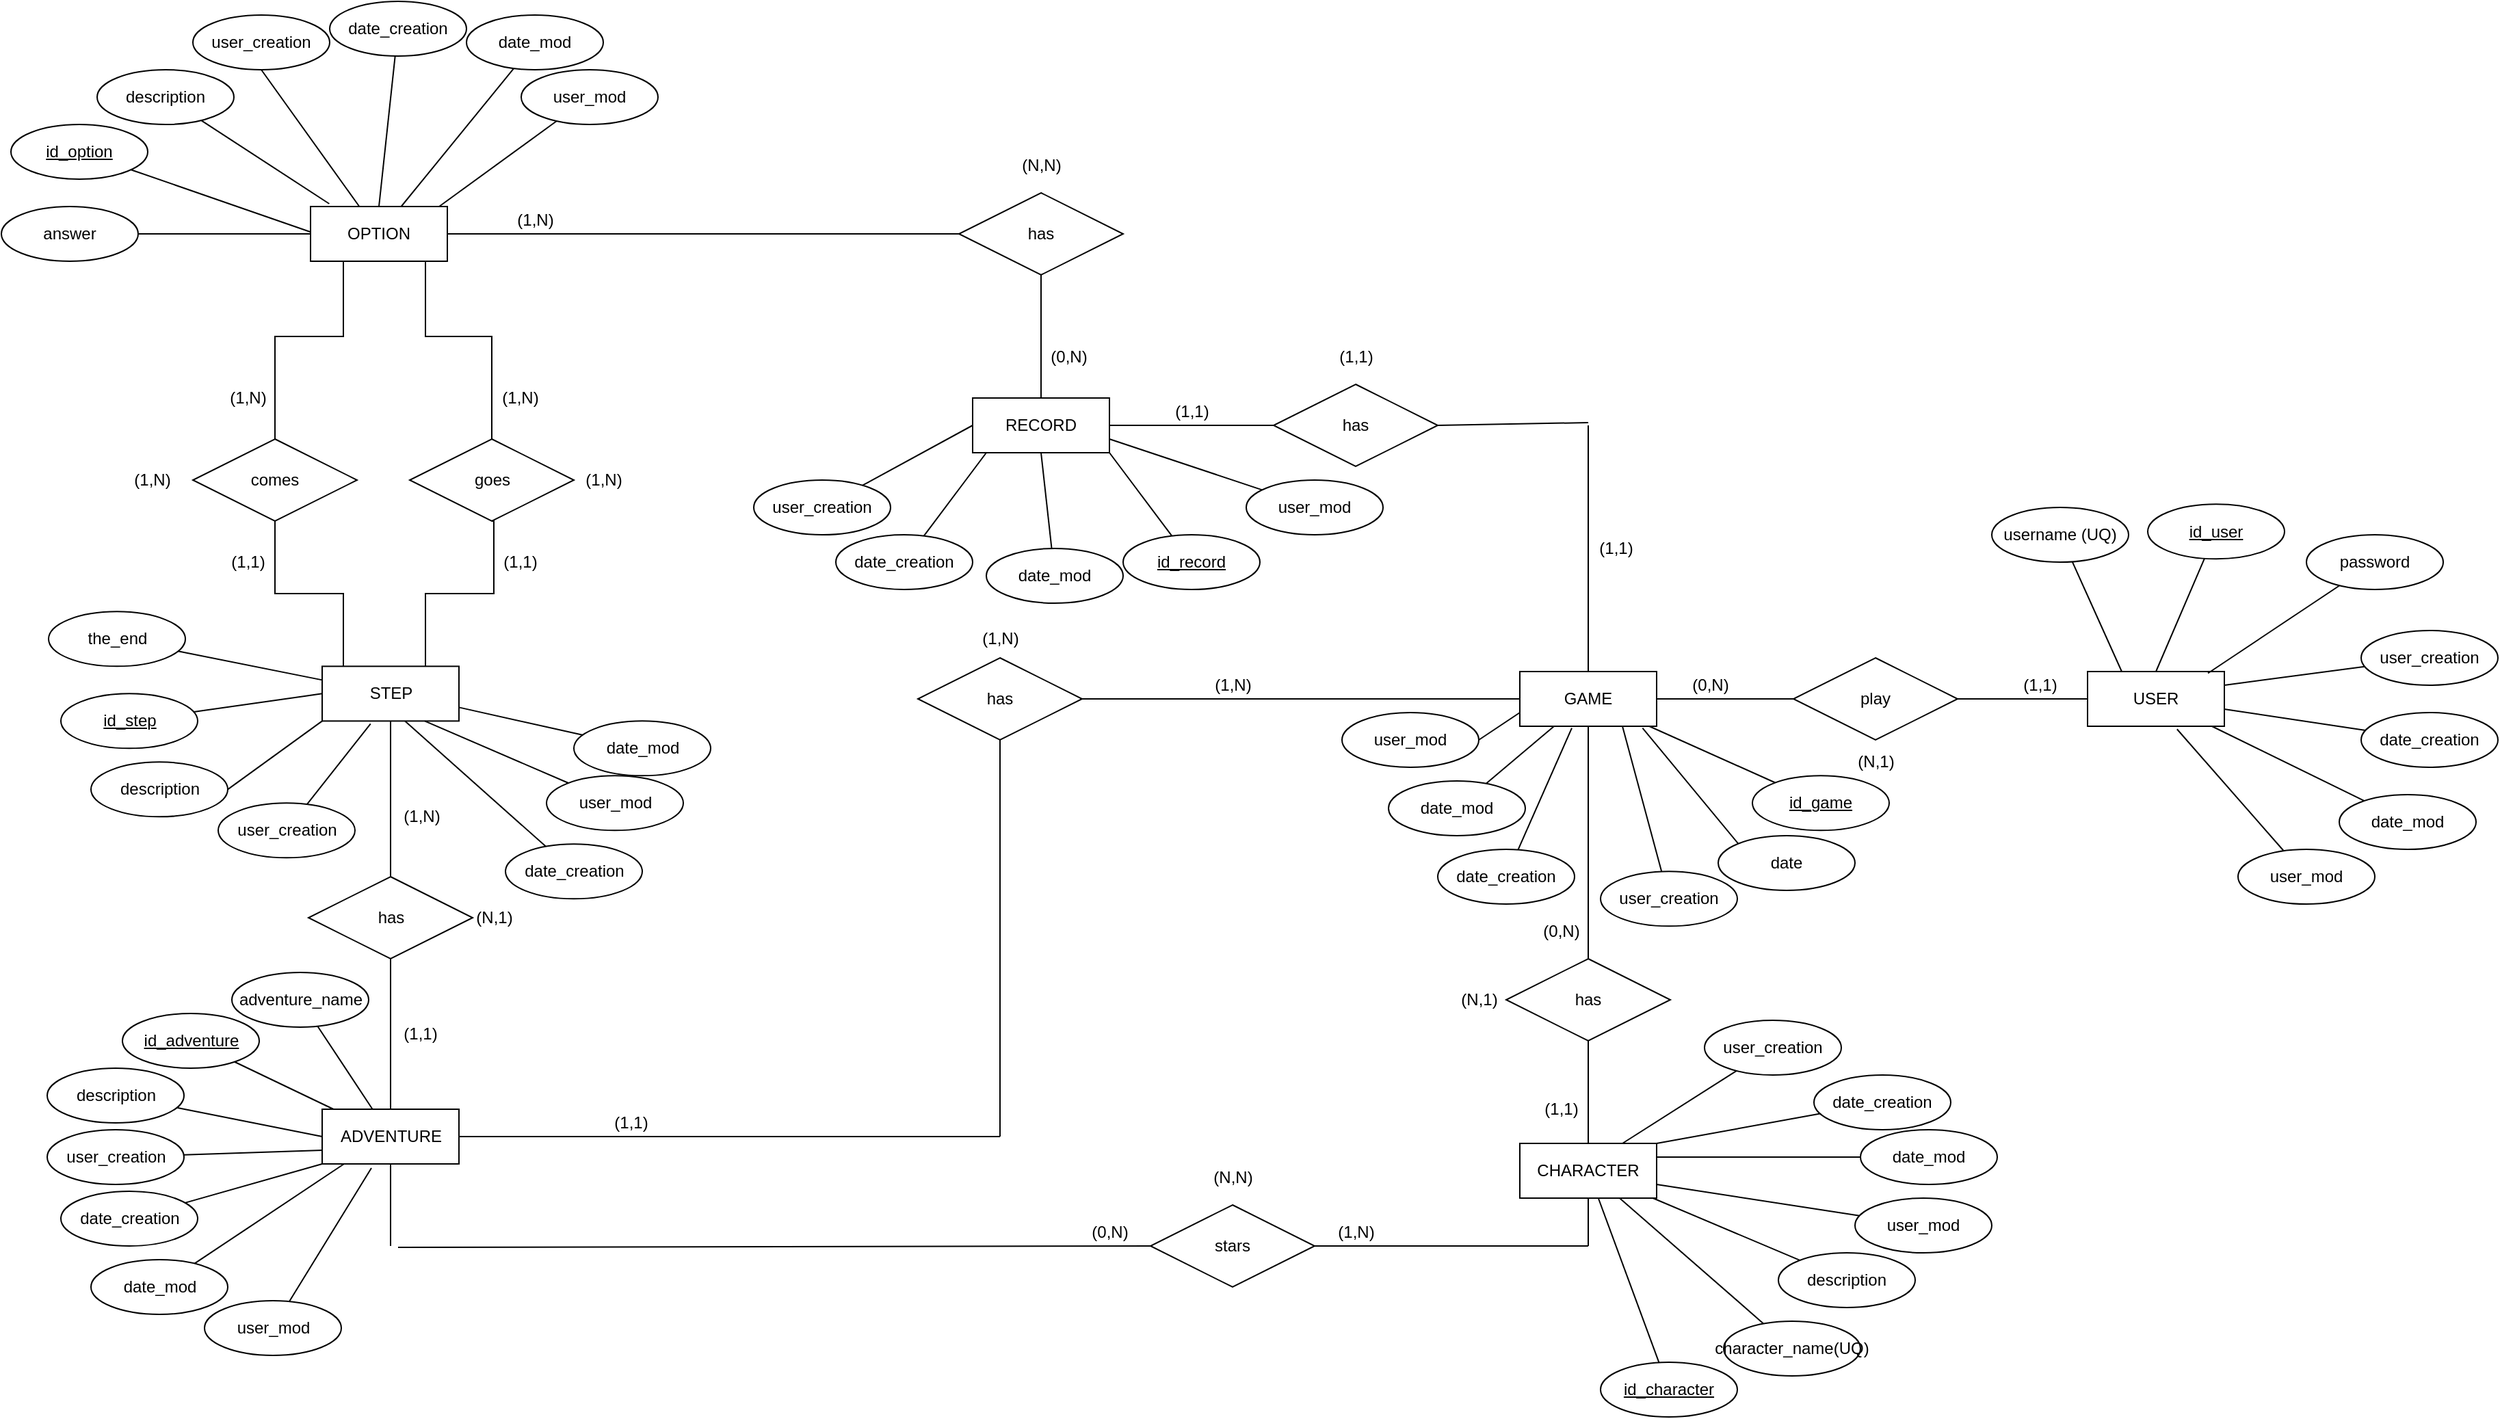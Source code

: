 <mxfile version="16.2.6" type="device"><diagram id="NVmFJBe9E4B-hhAunk_x" name="Page-1"><mxGraphModel dx="2489" dy="1931" grid="1" gridSize="10" guides="1" tooltips="1" connect="1" arrows="1" fold="1" page="1" pageScale="1" pageWidth="827" pageHeight="1169" math="0" shadow="0"><root><mxCell id="0"/><mxCell id="1" parent="0"/><mxCell id="v75pXsyWG4ilNUvPxBWB-2" value="USER" style="whiteSpace=wrap;html=1;align=center;" parent="1" vertex="1"><mxGeometry x="825" y="210" width="100" height="40" as="geometry"/></mxCell><mxCell id="v75pXsyWG4ilNUvPxBWB-8" style="edgeStyle=none;rounded=0;orthogonalLoop=1;jettySize=auto;html=1;endArrow=none;endFill=0;entryX=0.5;entryY=0;entryDx=0;entryDy=0;" parent="1" source="v75pXsyWG4ilNUvPxBWB-3" target="v75pXsyWG4ilNUvPxBWB-2" edge="1"><mxGeometry relative="1" as="geometry"/></mxCell><mxCell id="v75pXsyWG4ilNUvPxBWB-3" value="&lt;u&gt;id_user&lt;/u&gt;" style="ellipse;whiteSpace=wrap;html=1;align=center;" parent="1" vertex="1"><mxGeometry x="869" y="87.65" width="100" height="40" as="geometry"/></mxCell><mxCell id="v75pXsyWG4ilNUvPxBWB-7" style="edgeStyle=none;rounded=0;orthogonalLoop=1;jettySize=auto;html=1;endArrow=none;endFill=0;entryX=0.25;entryY=0;entryDx=0;entryDy=0;" parent="1" source="v75pXsyWG4ilNUvPxBWB-4" target="v75pXsyWG4ilNUvPxBWB-2" edge="1"><mxGeometry relative="1" as="geometry"><mxPoint x="829" y="220" as="targetPoint"/></mxGeometry></mxCell><mxCell id="v75pXsyWG4ilNUvPxBWB-4" value="username (UQ)" style="ellipse;whiteSpace=wrap;html=1;align=center;" parent="1" vertex="1"><mxGeometry x="755" y="90" width="100" height="40" as="geometry"/></mxCell><mxCell id="v75pXsyWG4ilNUvPxBWB-9" style="edgeStyle=none;rounded=0;orthogonalLoop=1;jettySize=auto;html=1;endArrow=none;endFill=0;entryX=0.88;entryY=0.031;entryDx=0;entryDy=0;entryPerimeter=0;" parent="1" source="v75pXsyWG4ilNUvPxBWB-5" target="v75pXsyWG4ilNUvPxBWB-2" edge="1"><mxGeometry relative="1" as="geometry"><mxPoint x="895" y="213.82" as="targetPoint"/></mxGeometry></mxCell><mxCell id="v75pXsyWG4ilNUvPxBWB-5" value="password" style="ellipse;whiteSpace=wrap;html=1;align=center;" parent="1" vertex="1"><mxGeometry x="985" y="110" width="100" height="40" as="geometry"/></mxCell><mxCell id="v75pXsyWG4ilNUvPxBWB-112" style="edgeStyle=none;rounded=0;orthogonalLoop=1;jettySize=auto;html=1;endArrow=none;endFill=0;" parent="1" source="v75pXsyWG4ilNUvPxBWB-10" edge="1"><mxGeometry relative="1" as="geometry"><mxPoint x="460" y="550" as="targetPoint"/></mxGeometry></mxCell><mxCell id="v75pXsyWG4ilNUvPxBWB-114" style="edgeStyle=none;rounded=0;orthogonalLoop=1;jettySize=auto;html=1;endArrow=none;endFill=0;" parent="1" source="v75pXsyWG4ilNUvPxBWB-10" edge="1"><mxGeometry relative="1" as="geometry"><mxPoint x="460" y="630" as="targetPoint"/></mxGeometry></mxCell><mxCell id="v75pXsyWG4ilNUvPxBWB-10" value="CHARACTER" style="whiteSpace=wrap;html=1;align=center;" parent="1" vertex="1"><mxGeometry x="410" y="555" width="100" height="40" as="geometry"/></mxCell><mxCell id="v75pXsyWG4ilNUvPxBWB-16" style="edgeStyle=none;rounded=0;orthogonalLoop=1;jettySize=auto;html=1;endArrow=none;endFill=0;" parent="1" source="v75pXsyWG4ilNUvPxBWB-11" target="v75pXsyWG4ilNUvPxBWB-10" edge="1"><mxGeometry relative="1" as="geometry"/></mxCell><mxCell id="v75pXsyWG4ilNUvPxBWB-11" value="description" style="ellipse;whiteSpace=wrap;html=1;align=center;" parent="1" vertex="1"><mxGeometry x="599" y="635" width="100" height="40" as="geometry"/></mxCell><mxCell id="v75pXsyWG4ilNUvPxBWB-15" style="edgeStyle=none;rounded=0;orthogonalLoop=1;jettySize=auto;html=1;endArrow=none;endFill=0;" parent="1" source="v75pXsyWG4ilNUvPxBWB-12" target="v75pXsyWG4ilNUvPxBWB-10" edge="1"><mxGeometry relative="1" as="geometry"/></mxCell><mxCell id="v75pXsyWG4ilNUvPxBWB-12" value="character_name(UQ)" style="ellipse;whiteSpace=wrap;html=1;align=center;" parent="1" vertex="1"><mxGeometry x="559" y="685" width="100" height="40" as="geometry"/></mxCell><mxCell id="v75pXsyWG4ilNUvPxBWB-14" style="edgeStyle=none;rounded=0;orthogonalLoop=1;jettySize=auto;html=1;endArrow=none;endFill=0;" parent="1" source="v75pXsyWG4ilNUvPxBWB-13" target="v75pXsyWG4ilNUvPxBWB-10" edge="1"><mxGeometry relative="1" as="geometry"/></mxCell><mxCell id="v75pXsyWG4ilNUvPxBWB-13" value="&lt;u&gt;id_character&lt;/u&gt;" style="ellipse;whiteSpace=wrap;html=1;align=center;" parent="1" vertex="1"><mxGeometry x="469" y="715" width="100" height="40" as="geometry"/></mxCell><mxCell id="v75pXsyWG4ilNUvPxBWB-116" style="edgeStyle=none;rounded=0;orthogonalLoop=1;jettySize=auto;html=1;endArrow=none;endFill=0;" parent="1" source="v75pXsyWG4ilNUvPxBWB-17" edge="1"><mxGeometry relative="1" as="geometry"><mxPoint x="-415.5" y="630" as="targetPoint"/></mxGeometry></mxCell><mxCell id="v75pXsyWG4ilNUvPxBWB-118" style="edgeStyle=none;rounded=0;orthogonalLoop=1;jettySize=auto;html=1;endArrow=none;endFill=0;" parent="1" source="v75pXsyWG4ilNUvPxBWB-17" edge="1"><mxGeometry relative="1" as="geometry"><mxPoint x="30" y="550" as="targetPoint"/></mxGeometry></mxCell><mxCell id="v75pXsyWG4ilNUvPxBWB-17" value="ADVENTURE" style="whiteSpace=wrap;html=1;align=center;" parent="1" vertex="1"><mxGeometry x="-465.5" y="530" width="100" height="40" as="geometry"/></mxCell><mxCell id="v75pXsyWG4ilNUvPxBWB-20" style="edgeStyle=none;rounded=0;orthogonalLoop=1;jettySize=auto;html=1;endArrow=none;endFill=0;" parent="1" source="v75pXsyWG4ilNUvPxBWB-18" target="v75pXsyWG4ilNUvPxBWB-17" edge="1"><mxGeometry relative="1" as="geometry"/></mxCell><mxCell id="v75pXsyWG4ilNUvPxBWB-18" value="adventure_name" style="ellipse;whiteSpace=wrap;html=1;align=center;" parent="1" vertex="1"><mxGeometry x="-531.5" y="430" width="100" height="40" as="geometry"/></mxCell><mxCell id="v75pXsyWG4ilNUvPxBWB-21" style="edgeStyle=none;rounded=0;orthogonalLoop=1;jettySize=auto;html=1;entryX=0;entryY=0.5;entryDx=0;entryDy=0;endArrow=none;endFill=0;" parent="1" source="v75pXsyWG4ilNUvPxBWB-19" target="v75pXsyWG4ilNUvPxBWB-17" edge="1"><mxGeometry relative="1" as="geometry"/></mxCell><mxCell id="v75pXsyWG4ilNUvPxBWB-19" value="description" style="ellipse;whiteSpace=wrap;html=1;align=center;" parent="1" vertex="1"><mxGeometry x="-666.5" y="500" width="100" height="40" as="geometry"/></mxCell><mxCell id="v75pXsyWG4ilNUvPxBWB-99" style="edgeStyle=none;rounded=0;orthogonalLoop=1;jettySize=auto;html=1;endArrow=none;endFill=0;" parent="1" source="v75pXsyWG4ilNUvPxBWB-22" edge="1"><mxGeometry relative="1" as="geometry"><mxPoint x="-415.5" y="366.18" as="targetPoint"/></mxGeometry></mxCell><mxCell id="v75pXsyWG4ilNUvPxBWB-183" style="edgeStyle=orthogonalEdgeStyle;rounded=0;orthogonalLoop=1;jettySize=auto;html=1;entryX=0.5;entryY=1;entryDx=0;entryDy=0;endArrow=none;endFill=0;" parent="1" source="v75pXsyWG4ilNUvPxBWB-22" target="v75pXsyWG4ilNUvPxBWB-180" edge="1"><mxGeometry relative="1" as="geometry"><Array as="points"><mxPoint x="-450" y="153"/><mxPoint x="-500" y="153"/></Array></mxGeometry></mxCell><mxCell id="v75pXsyWG4ilNUvPxBWB-184" style="edgeStyle=orthogonalEdgeStyle;rounded=0;orthogonalLoop=1;jettySize=auto;html=1;entryX=0.5;entryY=1;entryDx=0;entryDy=0;endArrow=none;endFill=0;" parent="1" source="v75pXsyWG4ilNUvPxBWB-22" target="v75pXsyWG4ilNUvPxBWB-87" edge="1"><mxGeometry relative="1" as="geometry"><Array as="points"><mxPoint x="-390" y="153"/><mxPoint x="-340" y="153"/><mxPoint x="-340" y="100"/></Array></mxGeometry></mxCell><mxCell id="v75pXsyWG4ilNUvPxBWB-22" value="STEP" style="whiteSpace=wrap;html=1;align=center;" parent="1" vertex="1"><mxGeometry x="-465.5" y="206.18" width="100" height="40" as="geometry"/></mxCell><mxCell id="v75pXsyWG4ilNUvPxBWB-26" style="edgeStyle=none;rounded=0;orthogonalLoop=1;jettySize=auto;html=1;endArrow=none;endFill=0;entryX=0;entryY=1;entryDx=0;entryDy=0;exitX=1;exitY=0.5;exitDx=0;exitDy=0;" parent="1" source="v75pXsyWG4ilNUvPxBWB-23" target="v75pXsyWG4ilNUvPxBWB-22" edge="1"><mxGeometry relative="1" as="geometry"><mxPoint x="-497.971" y="288.533" as="sourcePoint"/></mxGeometry></mxCell><mxCell id="v75pXsyWG4ilNUvPxBWB-23" value="description" style="ellipse;whiteSpace=wrap;html=1;align=center;" parent="1" vertex="1"><mxGeometry x="-634.5" y="276.18" width="100" height="40" as="geometry"/></mxCell><mxCell id="v75pXsyWG4ilNUvPxBWB-25" style="edgeStyle=none;rounded=0;orthogonalLoop=1;jettySize=auto;html=1;entryX=0;entryY=0.25;entryDx=0;entryDy=0;endArrow=none;endFill=0;" parent="1" source="v75pXsyWG4ilNUvPxBWB-24" target="v75pXsyWG4ilNUvPxBWB-22" edge="1"><mxGeometry relative="1" as="geometry"/></mxCell><mxCell id="v75pXsyWG4ilNUvPxBWB-24" value="the_end" style="ellipse;whiteSpace=wrap;html=1;align=center;" parent="1" vertex="1"><mxGeometry x="-665.5" y="166.18" width="100" height="40" as="geometry"/></mxCell><mxCell id="v75pXsyWG4ilNUvPxBWB-29" style="edgeStyle=none;rounded=0;orthogonalLoop=1;jettySize=auto;html=1;endArrow=none;endFill=0;" parent="1" source="v75pXsyWG4ilNUvPxBWB-28" target="v75pXsyWG4ilNUvPxBWB-17" edge="1"><mxGeometry relative="1" as="geometry"/></mxCell><mxCell id="v75pXsyWG4ilNUvPxBWB-28" value="&lt;u&gt;id_adventure&lt;/u&gt;" style="ellipse;whiteSpace=wrap;html=1;align=center;" parent="1" vertex="1"><mxGeometry x="-611.5" y="460" width="100" height="40" as="geometry"/></mxCell><mxCell id="v75pXsyWG4ilNUvPxBWB-31" style="edgeStyle=none;rounded=0;orthogonalLoop=1;jettySize=auto;html=1;endArrow=none;endFill=0;entryX=0;entryY=0.5;entryDx=0;entryDy=0;" parent="1" source="v75pXsyWG4ilNUvPxBWB-30" target="v75pXsyWG4ilNUvPxBWB-22" edge="1"><mxGeometry relative="1" as="geometry"/></mxCell><mxCell id="v75pXsyWG4ilNUvPxBWB-30" value="&lt;u&gt;id_step&lt;/u&gt;" style="ellipse;whiteSpace=wrap;html=1;align=center;" parent="1" vertex="1"><mxGeometry x="-656.5" y="226.18" width="100" height="40" as="geometry"/></mxCell><mxCell id="v75pXsyWG4ilNUvPxBWB-34" style="edgeStyle=none;rounded=0;orthogonalLoop=1;jettySize=auto;html=1;endArrow=none;endFill=0;entryX=0.137;entryY=-0.05;entryDx=0;entryDy=0;entryPerimeter=0;" parent="1" source="v75pXsyWG4ilNUvPxBWB-33" target="v75pXsyWG4ilNUvPxBWB-40" edge="1"><mxGeometry relative="1" as="geometry"><mxPoint x="-374" y="-110" as="targetPoint"/></mxGeometry></mxCell><mxCell id="v75pXsyWG4ilNUvPxBWB-33" value="description" style="ellipse;whiteSpace=wrap;html=1;align=center;" parent="1" vertex="1"><mxGeometry x="-630" y="-230" width="100" height="40" as="geometry"/></mxCell><mxCell id="v75pXsyWG4ilNUvPxBWB-36" style="edgeStyle=none;rounded=0;orthogonalLoop=1;jettySize=auto;html=1;entryX=0;entryY=0.5;entryDx=0;entryDy=0;endArrow=none;endFill=0;" parent="1" source="v75pXsyWG4ilNUvPxBWB-35" edge="1"><mxGeometry relative="1" as="geometry"><mxPoint x="-470" y="-110" as="targetPoint"/></mxGeometry></mxCell><mxCell id="v75pXsyWG4ilNUvPxBWB-35" value="&lt;u&gt;id_option&lt;/u&gt;" style="ellipse;whiteSpace=wrap;html=1;align=center;" parent="1" vertex="1"><mxGeometry x="-693" y="-190" width="100" height="40" as="geometry"/></mxCell><mxCell id="v75pXsyWG4ilNUvPxBWB-181" style="edgeStyle=orthogonalEdgeStyle;rounded=0;orthogonalLoop=1;jettySize=auto;html=1;entryX=0.5;entryY=0;entryDx=0;entryDy=0;endArrow=none;endFill=0;" parent="1" source="v75pXsyWG4ilNUvPxBWB-40" target="v75pXsyWG4ilNUvPxBWB-87" edge="1"><mxGeometry relative="1" as="geometry"><Array as="points"><mxPoint x="-390" y="-35"/><mxPoint x="-341" y="-35"/></Array></mxGeometry></mxCell><mxCell id="v75pXsyWG4ilNUvPxBWB-182" style="edgeStyle=orthogonalEdgeStyle;rounded=0;orthogonalLoop=1;jettySize=auto;html=1;entryX=0.5;entryY=0;entryDx=0;entryDy=0;endArrow=none;endFill=0;" parent="1" source="v75pXsyWG4ilNUvPxBWB-40" target="v75pXsyWG4ilNUvPxBWB-180" edge="1"><mxGeometry relative="1" as="geometry"><Array as="points"><mxPoint x="-450" y="-35"/><mxPoint x="-500" y="-35"/></Array></mxGeometry></mxCell><mxCell id="v75pXsyWG4ilNUvPxBWB-40" value="OPTION" style="whiteSpace=wrap;html=1;align=center;" parent="1" vertex="1"><mxGeometry x="-474" y="-130" width="100" height="40" as="geometry"/></mxCell><mxCell id="v75pXsyWG4ilNUvPxBWB-115" style="edgeStyle=none;rounded=0;orthogonalLoop=1;jettySize=auto;html=1;endArrow=none;endFill=0;" parent="1" source="v75pXsyWG4ilNUvPxBWB-43" edge="1"><mxGeometry relative="1" as="geometry"><mxPoint x="460" y="630" as="targetPoint"/></mxGeometry></mxCell><mxCell id="v75pXsyWG4ilNUvPxBWB-117" style="edgeStyle=none;rounded=0;orthogonalLoop=1;jettySize=auto;html=1;exitX=0;exitY=0.5;exitDx=0;exitDy=0;endArrow=none;endFill=0;" parent="1" source="v75pXsyWG4ilNUvPxBWB-43" edge="1"><mxGeometry relative="1" as="geometry"><mxPoint x="-410" y="631" as="targetPoint"/></mxGeometry></mxCell><mxCell id="v75pXsyWG4ilNUvPxBWB-43" value="&lt;span class=&quot;VIiyi&quot; lang=&quot;en&quot;&gt;&lt;span class=&quot;JLqJ4b ChMk0b&quot;&gt;&lt;span&gt;star&lt;/span&gt;&lt;/span&gt;&lt;/span&gt;s" style="shape=rhombus;perimeter=rhombusPerimeter;whiteSpace=wrap;html=1;align=center;" parent="1" vertex="1"><mxGeometry x="140" y="600" width="120" height="60" as="geometry"/></mxCell><mxCell id="v75pXsyWG4ilNUvPxBWB-46" value="(0,N)" style="text;html=1;align=center;verticalAlign=middle;resizable=0;points=[];autosize=1;strokeColor=none;fillColor=none;" parent="1" vertex="1"><mxGeometry x="90" y="610" width="40" height="20" as="geometry"/></mxCell><mxCell id="v75pXsyWG4ilNUvPxBWB-48" value="(1,N)" style="text;html=1;align=center;verticalAlign=middle;resizable=0;points=[];autosize=1;strokeColor=none;fillColor=none;" parent="1" vertex="1"><mxGeometry x="270" y="610" width="40" height="20" as="geometry"/></mxCell><mxCell id="v75pXsyWG4ilNUvPxBWB-83" style="edgeStyle=none;rounded=0;orthogonalLoop=1;jettySize=auto;html=1;entryX=0;entryY=0.5;entryDx=0;entryDy=0;endArrow=none;endFill=0;" parent="1" target="v75pXsyWG4ilNUvPxBWB-40" edge="1"><mxGeometry relative="1" as="geometry"><mxPoint x="-610" y="-110" as="sourcePoint"/></mxGeometry></mxCell><mxCell id="v75pXsyWG4ilNUvPxBWB-56" value="answer" style="ellipse;whiteSpace=wrap;html=1;align=center;" parent="1" vertex="1"><mxGeometry x="-700" y="-130" width="100" height="40" as="geometry"/></mxCell><mxCell id="v75pXsyWG4ilNUvPxBWB-119" style="edgeStyle=none;rounded=0;orthogonalLoop=1;jettySize=auto;html=1;entryX=0;entryY=0;entryDx=0;entryDy=0;endArrow=none;endFill=0;exitX=0.897;exitY=1.033;exitDx=0;exitDy=0;exitPerimeter=0;" parent="1" source="v75pXsyWG4ilNUvPxBWB-60" target="v75pXsyWG4ilNUvPxBWB-62" edge="1"><mxGeometry relative="1" as="geometry"/></mxCell><mxCell id="v75pXsyWG4ilNUvPxBWB-123" style="edgeStyle=none;rounded=0;orthogonalLoop=1;jettySize=auto;html=1;endArrow=none;endFill=0;" parent="1" source="v75pXsyWG4ilNUvPxBWB-60" edge="1"><mxGeometry relative="1" as="geometry"><mxPoint x="460" y="30" as="targetPoint"/></mxGeometry></mxCell><mxCell id="v75pXsyWG4ilNUvPxBWB-175" style="edgeStyle=none;rounded=0;orthogonalLoop=1;jettySize=auto;html=1;entryX=0;entryY=0.5;entryDx=0;entryDy=0;endArrow=none;endFill=0;" parent="1" source="v75pXsyWG4ilNUvPxBWB-60" target="v75pXsyWG4ilNUvPxBWB-65" edge="1"><mxGeometry relative="1" as="geometry"/></mxCell><mxCell id="v75pXsyWG4ilNUvPxBWB-60" value="GAME" style="whiteSpace=wrap;html=1;align=center;" parent="1" vertex="1"><mxGeometry x="410" y="210" width="100" height="40" as="geometry"/></mxCell><mxCell id="v75pXsyWG4ilNUvPxBWB-62" value="date" style="ellipse;whiteSpace=wrap;html=1;align=center;" parent="1" vertex="1"><mxGeometry x="555" y="330" width="100" height="40" as="geometry"/></mxCell><mxCell id="v75pXsyWG4ilNUvPxBWB-66" style="edgeStyle=none;rounded=0;orthogonalLoop=1;jettySize=auto;html=1;entryX=0;entryY=0.5;entryDx=0;entryDy=0;endArrow=none;endFill=0;" parent="1" source="v75pXsyWG4ilNUvPxBWB-65" target="v75pXsyWG4ilNUvPxBWB-2" edge="1"><mxGeometry relative="1" as="geometry"/></mxCell><mxCell id="v75pXsyWG4ilNUvPxBWB-65" value="play" style="shape=rhombus;perimeter=rhombusPerimeter;whiteSpace=wrap;html=1;align=center;" parent="1" vertex="1"><mxGeometry x="610" y="200" width="120" height="60" as="geometry"/></mxCell><mxCell id="v75pXsyWG4ilNUvPxBWB-71" style="edgeStyle=none;rounded=0;orthogonalLoop=1;jettySize=auto;html=1;endArrow=none;endFill=0;" parent="1" source="v75pXsyWG4ilNUvPxBWB-70" target="v75pXsyWG4ilNUvPxBWB-60" edge="1"><mxGeometry relative="1" as="geometry"/></mxCell><mxCell id="v75pXsyWG4ilNUvPxBWB-70" value="&lt;u&gt;id_game&lt;/u&gt;" style="ellipse;whiteSpace=wrap;html=1;align=center;" parent="1" vertex="1"><mxGeometry x="580" y="286.18" width="100" height="40" as="geometry"/></mxCell><mxCell id="v75pXsyWG4ilNUvPxBWB-85" style="edgeStyle=none;rounded=0;orthogonalLoop=1;jettySize=auto;html=1;endArrow=none;endFill=0;" parent="1" source="v75pXsyWG4ilNUvPxBWB-84" edge="1"><mxGeometry relative="1" as="geometry"><mxPoint x="-411.5" y="366.18" as="targetPoint"/></mxGeometry></mxCell><mxCell id="v75pXsyWG4ilNUvPxBWB-86" style="edgeStyle=none;rounded=0;orthogonalLoop=1;jettySize=auto;html=1;entryX=0.5;entryY=0;entryDx=0;entryDy=0;endArrow=none;endFill=0;" parent="1" source="v75pXsyWG4ilNUvPxBWB-84" target="v75pXsyWG4ilNUvPxBWB-17" edge="1"><mxGeometry relative="1" as="geometry"/></mxCell><mxCell id="v75pXsyWG4ilNUvPxBWB-84" value="has" style="shape=rhombus;perimeter=rhombusPerimeter;whiteSpace=wrap;html=1;align=center;" parent="1" vertex="1"><mxGeometry x="-475.5" y="360" width="120" height="60" as="geometry"/></mxCell><mxCell id="v75pXsyWG4ilNUvPxBWB-87" value="goes" style="shape=rhombus;perimeter=rhombusPerimeter;whiteSpace=wrap;html=1;align=center;" parent="1" vertex="1"><mxGeometry x="-401.5" y="40" width="120" height="60" as="geometry"/></mxCell><mxCell id="v75pXsyWG4ilNUvPxBWB-95" style="edgeStyle=none;rounded=0;orthogonalLoop=1;jettySize=auto;html=1;endArrow=none;endFill=0;entryX=1;entryY=0.25;entryDx=0;entryDy=0;" parent="1" source="v75pXsyWG4ilNUvPxBWB-90" target="v75pXsyWG4ilNUvPxBWB-2" edge="1"><mxGeometry relative="1" as="geometry"><mxPoint x="929" y="240" as="targetPoint"/></mxGeometry></mxCell><mxCell id="v75pXsyWG4ilNUvPxBWB-90" value="user_creation" style="ellipse;whiteSpace=wrap;html=1;align=center;" parent="1" vertex="1"><mxGeometry x="1025" y="180" width="100" height="40" as="geometry"/></mxCell><mxCell id="v75pXsyWG4ilNUvPxBWB-94" style="edgeStyle=none;rounded=0;orthogonalLoop=1;jettySize=auto;html=1;endArrow=none;endFill=0;" parent="1" source="v75pXsyWG4ilNUvPxBWB-91" target="v75pXsyWG4ilNUvPxBWB-2" edge="1"><mxGeometry relative="1" as="geometry"/></mxCell><mxCell id="v75pXsyWG4ilNUvPxBWB-91" value="date_creation" style="ellipse;whiteSpace=wrap;html=1;align=center;" parent="1" vertex="1"><mxGeometry x="1025" y="240" width="100" height="40" as="geometry"/></mxCell><mxCell id="v75pXsyWG4ilNUvPxBWB-93" style="edgeStyle=none;rounded=0;orthogonalLoop=1;jettySize=auto;html=1;endArrow=none;endFill=0;" parent="1" source="v75pXsyWG4ilNUvPxBWB-92" target="v75pXsyWG4ilNUvPxBWB-2" edge="1"><mxGeometry relative="1" as="geometry"/></mxCell><mxCell id="v75pXsyWG4ilNUvPxBWB-92" value="date_mod" style="ellipse;whiteSpace=wrap;html=1;align=center;" parent="1" vertex="1"><mxGeometry x="1009" y="300" width="100" height="40" as="geometry"/></mxCell><mxCell id="v75pXsyWG4ilNUvPxBWB-97" style="edgeStyle=none;rounded=0;orthogonalLoop=1;jettySize=auto;html=1;entryX=0.654;entryY=1.053;entryDx=0;entryDy=0;endArrow=none;endFill=0;entryPerimeter=0;" parent="1" source="v75pXsyWG4ilNUvPxBWB-96" target="v75pXsyWG4ilNUvPxBWB-2" edge="1"><mxGeometry relative="1" as="geometry"/></mxCell><mxCell id="v75pXsyWG4ilNUvPxBWB-96" value="user_mod" style="ellipse;whiteSpace=wrap;html=1;align=center;" parent="1" vertex="1"><mxGeometry x="935" y="340" width="100" height="40" as="geometry"/></mxCell><mxCell id="v75pXsyWG4ilNUvPxBWB-178" style="edgeStyle=none;rounded=0;orthogonalLoop=1;jettySize=auto;html=1;entryX=0.5;entryY=1;entryDx=0;entryDy=0;endArrow=none;endFill=0;" parent="1" source="v75pXsyWG4ilNUvPxBWB-98" target="v75pXsyWG4ilNUvPxBWB-177" edge="1"><mxGeometry relative="1" as="geometry"/></mxCell><mxCell id="v75pXsyWG4ilNUvPxBWB-98" value="RECORD" style="whiteSpace=wrap;html=1;align=center;" parent="1" vertex="1"><mxGeometry x="10" y="10" width="100" height="40" as="geometry"/></mxCell><mxCell id="v75pXsyWG4ilNUvPxBWB-104" style="edgeStyle=none;rounded=0;orthogonalLoop=1;jettySize=auto;html=1;entryX=0.5;entryY=1;entryDx=0;entryDy=0;endArrow=none;endFill=0;" parent="1" source="v75pXsyWG4ilNUvPxBWB-103" target="v75pXsyWG4ilNUvPxBWB-60" edge="1"><mxGeometry relative="1" as="geometry"/></mxCell><mxCell id="v75pXsyWG4ilNUvPxBWB-105" style="edgeStyle=none;rounded=0;orthogonalLoop=1;jettySize=auto;html=1;endArrow=none;endFill=0;exitX=0.5;exitY=1;exitDx=0;exitDy=0;" parent="1" source="v75pXsyWG4ilNUvPxBWB-103" edge="1"><mxGeometry relative="1" as="geometry"><mxPoint x="460" y="550" as="targetPoint"/></mxGeometry></mxCell><mxCell id="v75pXsyWG4ilNUvPxBWB-103" value="has" style="shape=rhombus;perimeter=rhombusPerimeter;whiteSpace=wrap;html=1;align=center;" parent="1" vertex="1"><mxGeometry x="400" y="420" width="120" height="60" as="geometry"/></mxCell><mxCell id="v75pXsyWG4ilNUvPxBWB-109" style="edgeStyle=none;rounded=0;orthogonalLoop=1;jettySize=auto;html=1;endArrow=none;endFill=0;" parent="1" source="v75pXsyWG4ilNUvPxBWB-108" edge="1"><mxGeometry relative="1" as="geometry"><mxPoint x="30" y="550" as="targetPoint"/></mxGeometry></mxCell><mxCell id="v75pXsyWG4ilNUvPxBWB-110" style="edgeStyle=none;rounded=0;orthogonalLoop=1;jettySize=auto;html=1;entryX=0;entryY=0.5;entryDx=0;entryDy=0;endArrow=none;endFill=0;" parent="1" source="v75pXsyWG4ilNUvPxBWB-108" target="v75pXsyWG4ilNUvPxBWB-60" edge="1"><mxGeometry relative="1" as="geometry"/></mxCell><mxCell id="v75pXsyWG4ilNUvPxBWB-108" value="has" style="shape=rhombus;perimeter=rhombusPerimeter;whiteSpace=wrap;html=1;align=center;" parent="1" vertex="1"><mxGeometry x="-30" y="200" width="120" height="60" as="geometry"/></mxCell><mxCell id="v75pXsyWG4ilNUvPxBWB-121" style="edgeStyle=none;rounded=0;orthogonalLoop=1;jettySize=auto;html=1;endArrow=none;endFill=0;" parent="1" source="v75pXsyWG4ilNUvPxBWB-120" target="v75pXsyWG4ilNUvPxBWB-98" edge="1"><mxGeometry relative="1" as="geometry"/></mxCell><mxCell id="v75pXsyWG4ilNUvPxBWB-122" style="edgeStyle=none;rounded=0;orthogonalLoop=1;jettySize=auto;html=1;exitX=1;exitY=0.5;exitDx=0;exitDy=0;endArrow=none;endFill=0;" parent="1" source="v75pXsyWG4ilNUvPxBWB-120" edge="1"><mxGeometry relative="1" as="geometry"><mxPoint x="460" y="28" as="targetPoint"/></mxGeometry></mxCell><mxCell id="v75pXsyWG4ilNUvPxBWB-120" value="has" style="shape=rhombus;perimeter=rhombusPerimeter;whiteSpace=wrap;html=1;align=center;" parent="1" vertex="1"><mxGeometry x="230" y="5.773e-15" width="120" height="60" as="geometry"/></mxCell><mxCell id="v75pXsyWG4ilNUvPxBWB-128" style="edgeStyle=none;rounded=0;orthogonalLoop=1;jettySize=auto;html=1;entryX=0.75;entryY=0;entryDx=0;entryDy=0;endArrow=none;endFill=0;" parent="1" source="v75pXsyWG4ilNUvPxBWB-124" target="v75pXsyWG4ilNUvPxBWB-10" edge="1"><mxGeometry relative="1" as="geometry"/></mxCell><mxCell id="v75pXsyWG4ilNUvPxBWB-124" value="user_creation" style="ellipse;whiteSpace=wrap;html=1;align=center;" parent="1" vertex="1"><mxGeometry x="545" y="465" width="100" height="40" as="geometry"/></mxCell><mxCell id="v75pXsyWG4ilNUvPxBWB-129" style="edgeStyle=none;rounded=0;orthogonalLoop=1;jettySize=auto;html=1;entryX=1;entryY=0;entryDx=0;entryDy=0;endArrow=none;endFill=0;" parent="1" source="v75pXsyWG4ilNUvPxBWB-125" target="v75pXsyWG4ilNUvPxBWB-10" edge="1"><mxGeometry relative="1" as="geometry"/></mxCell><mxCell id="v75pXsyWG4ilNUvPxBWB-125" value="date_creation" style="ellipse;whiteSpace=wrap;html=1;align=center;" parent="1" vertex="1"><mxGeometry x="625" y="505" width="100" height="40" as="geometry"/></mxCell><mxCell id="v75pXsyWG4ilNUvPxBWB-130" style="edgeStyle=none;rounded=0;orthogonalLoop=1;jettySize=auto;html=1;entryX=1;entryY=0.25;entryDx=0;entryDy=0;endArrow=none;endFill=0;" parent="1" source="v75pXsyWG4ilNUvPxBWB-126" target="v75pXsyWG4ilNUvPxBWB-10" edge="1"><mxGeometry relative="1" as="geometry"/></mxCell><mxCell id="v75pXsyWG4ilNUvPxBWB-126" value="date_mod" style="ellipse;whiteSpace=wrap;html=1;align=center;" parent="1" vertex="1"><mxGeometry x="659" y="545" width="100" height="40" as="geometry"/></mxCell><mxCell id="v75pXsyWG4ilNUvPxBWB-131" style="edgeStyle=none;rounded=0;orthogonalLoop=1;jettySize=auto;html=1;entryX=1;entryY=0.75;entryDx=0;entryDy=0;endArrow=none;endFill=0;" parent="1" source="v75pXsyWG4ilNUvPxBWB-127" target="v75pXsyWG4ilNUvPxBWB-10" edge="1"><mxGeometry relative="1" as="geometry"/></mxCell><mxCell id="v75pXsyWG4ilNUvPxBWB-127" value="user_mod" style="ellipse;whiteSpace=wrap;html=1;align=center;" parent="1" vertex="1"><mxGeometry x="655" y="595" width="100" height="40" as="geometry"/></mxCell><mxCell id="v75pXsyWG4ilNUvPxBWB-136" style="edgeStyle=none;rounded=0;orthogonalLoop=1;jettySize=auto;html=1;entryX=0;entryY=0.75;entryDx=0;entryDy=0;endArrow=none;endFill=0;" parent="1" source="v75pXsyWG4ilNUvPxBWB-132" target="v75pXsyWG4ilNUvPxBWB-17" edge="1"><mxGeometry relative="1" as="geometry"/></mxCell><mxCell id="v75pXsyWG4ilNUvPxBWB-132" value="user_creation" style="ellipse;whiteSpace=wrap;html=1;align=center;" parent="1" vertex="1"><mxGeometry x="-666.5" y="545" width="100" height="40" as="geometry"/></mxCell><mxCell id="v75pXsyWG4ilNUvPxBWB-137" style="edgeStyle=none;rounded=0;orthogonalLoop=1;jettySize=auto;html=1;entryX=0;entryY=1;entryDx=0;entryDy=0;endArrow=none;endFill=0;" parent="1" source="v75pXsyWG4ilNUvPxBWB-133" target="v75pXsyWG4ilNUvPxBWB-17" edge="1"><mxGeometry relative="1" as="geometry"/></mxCell><mxCell id="v75pXsyWG4ilNUvPxBWB-133" value="date_creation" style="ellipse;whiteSpace=wrap;html=1;align=center;" parent="1" vertex="1"><mxGeometry x="-656.5" y="590" width="100" height="40" as="geometry"/></mxCell><mxCell id="v75pXsyWG4ilNUvPxBWB-138" style="edgeStyle=none;rounded=0;orthogonalLoop=1;jettySize=auto;html=1;entryX=0.16;entryY=1;entryDx=0;entryDy=0;entryPerimeter=0;endArrow=none;endFill=0;" parent="1" source="v75pXsyWG4ilNUvPxBWB-134" target="v75pXsyWG4ilNUvPxBWB-17" edge="1"><mxGeometry relative="1" as="geometry"/></mxCell><mxCell id="v75pXsyWG4ilNUvPxBWB-134" value="date_mod" style="ellipse;whiteSpace=wrap;html=1;align=center;" parent="1" vertex="1"><mxGeometry x="-634.5" y="640" width="100" height="40" as="geometry"/></mxCell><mxCell id="v75pXsyWG4ilNUvPxBWB-139" style="edgeStyle=none;rounded=0;orthogonalLoop=1;jettySize=auto;html=1;entryX=0.36;entryY=1.075;entryDx=0;entryDy=0;entryPerimeter=0;endArrow=none;endFill=0;" parent="1" source="v75pXsyWG4ilNUvPxBWB-135" target="v75pXsyWG4ilNUvPxBWB-17" edge="1"><mxGeometry relative="1" as="geometry"/></mxCell><mxCell id="v75pXsyWG4ilNUvPxBWB-135" value="user_mod" style="ellipse;whiteSpace=wrap;html=1;align=center;" parent="1" vertex="1"><mxGeometry x="-551.5" y="670" width="100" height="40" as="geometry"/></mxCell><mxCell id="v75pXsyWG4ilNUvPxBWB-147" style="edgeStyle=none;rounded=0;orthogonalLoop=1;jettySize=auto;html=1;entryX=0.75;entryY=1;entryDx=0;entryDy=0;endArrow=none;endFill=0;" parent="1" source="v75pXsyWG4ilNUvPxBWB-140" target="v75pXsyWG4ilNUvPxBWB-60" edge="1"><mxGeometry relative="1" as="geometry"/></mxCell><mxCell id="v75pXsyWG4ilNUvPxBWB-140" value="user_creation" style="ellipse;whiteSpace=wrap;html=1;align=center;" parent="1" vertex="1"><mxGeometry x="469" y="356.18" width="100" height="40" as="geometry"/></mxCell><mxCell id="v75pXsyWG4ilNUvPxBWB-146" style="edgeStyle=none;rounded=0;orthogonalLoop=1;jettySize=auto;html=1;entryX=0.38;entryY=1.033;entryDx=0;entryDy=0;endArrow=none;endFill=0;entryPerimeter=0;" parent="1" source="v75pXsyWG4ilNUvPxBWB-141" target="v75pXsyWG4ilNUvPxBWB-60" edge="1"><mxGeometry relative="1" as="geometry"/></mxCell><mxCell id="v75pXsyWG4ilNUvPxBWB-141" value="date_creation" style="ellipse;whiteSpace=wrap;html=1;align=center;" parent="1" vertex="1"><mxGeometry x="350" y="340" width="100" height="40" as="geometry"/></mxCell><mxCell id="v75pXsyWG4ilNUvPxBWB-145" style="edgeStyle=none;rounded=0;orthogonalLoop=1;jettySize=auto;html=1;entryX=0.25;entryY=1;entryDx=0;entryDy=0;endArrow=none;endFill=0;" parent="1" source="v75pXsyWG4ilNUvPxBWB-142" target="v75pXsyWG4ilNUvPxBWB-60" edge="1"><mxGeometry relative="1" as="geometry"/></mxCell><mxCell id="v75pXsyWG4ilNUvPxBWB-142" value="date_mod" style="ellipse;whiteSpace=wrap;html=1;align=center;" parent="1" vertex="1"><mxGeometry x="314" y="290" width="100" height="40" as="geometry"/></mxCell><mxCell id="v75pXsyWG4ilNUvPxBWB-144" style="edgeStyle=none;rounded=0;orthogonalLoop=1;jettySize=auto;html=1;exitX=1;exitY=0.5;exitDx=0;exitDy=0;entryX=0;entryY=0.75;entryDx=0;entryDy=0;endArrow=none;endFill=0;" parent="1" source="v75pXsyWG4ilNUvPxBWB-143" target="v75pXsyWG4ilNUvPxBWB-60" edge="1"><mxGeometry relative="1" as="geometry"/></mxCell><mxCell id="v75pXsyWG4ilNUvPxBWB-143" value="user_mod" style="ellipse;whiteSpace=wrap;html=1;align=center;" parent="1" vertex="1"><mxGeometry x="280" y="240" width="100" height="40" as="geometry"/></mxCell><mxCell id="v75pXsyWG4ilNUvPxBWB-153" style="edgeStyle=none;rounded=0;orthogonalLoop=1;jettySize=auto;html=1;entryX=0.354;entryY=1.05;entryDx=0;entryDy=0;endArrow=none;endFill=0;entryPerimeter=0;" parent="1" source="v75pXsyWG4ilNUvPxBWB-149" target="v75pXsyWG4ilNUvPxBWB-22" edge="1"><mxGeometry relative="1" as="geometry"/></mxCell><mxCell id="v75pXsyWG4ilNUvPxBWB-149" value="user_creation" style="ellipse;whiteSpace=wrap;html=1;align=center;" parent="1" vertex="1"><mxGeometry x="-541.5" y="306.18" width="100" height="40" as="geometry"/></mxCell><mxCell id="v75pXsyWG4ilNUvPxBWB-154" style="edgeStyle=none;rounded=0;orthogonalLoop=1;jettySize=auto;html=1;endArrow=none;endFill=0;entryX=0.606;entryY=1.001;entryDx=0;entryDy=0;entryPerimeter=0;" parent="1" source="v75pXsyWG4ilNUvPxBWB-150" target="v75pXsyWG4ilNUvPxBWB-22" edge="1"><mxGeometry relative="1" as="geometry"><mxPoint x="-400" y="250" as="targetPoint"/></mxGeometry></mxCell><mxCell id="v75pXsyWG4ilNUvPxBWB-150" value="date_creation" style="ellipse;whiteSpace=wrap;html=1;align=center;" parent="1" vertex="1"><mxGeometry x="-331.5" y="336.18" width="100" height="40" as="geometry"/></mxCell><mxCell id="v75pXsyWG4ilNUvPxBWB-156" style="edgeStyle=none;rounded=0;orthogonalLoop=1;jettySize=auto;html=1;entryX=1;entryY=0.75;entryDx=0;entryDy=0;endArrow=none;endFill=0;" parent="1" source="v75pXsyWG4ilNUvPxBWB-151" target="v75pXsyWG4ilNUvPxBWB-22" edge="1"><mxGeometry relative="1" as="geometry"/></mxCell><mxCell id="v75pXsyWG4ilNUvPxBWB-151" value="date_mod" style="ellipse;whiteSpace=wrap;html=1;align=center;" parent="1" vertex="1"><mxGeometry x="-281.5" y="246.18" width="100" height="40" as="geometry"/></mxCell><mxCell id="v75pXsyWG4ilNUvPxBWB-155" style="edgeStyle=none;rounded=0;orthogonalLoop=1;jettySize=auto;html=1;entryX=0.75;entryY=1;entryDx=0;entryDy=0;endArrow=none;endFill=0;" parent="1" source="v75pXsyWG4ilNUvPxBWB-152" target="v75pXsyWG4ilNUvPxBWB-22" edge="1"><mxGeometry relative="1" as="geometry"/></mxCell><mxCell id="v75pXsyWG4ilNUvPxBWB-152" value="user_mod" style="ellipse;whiteSpace=wrap;html=1;align=center;" parent="1" vertex="1"><mxGeometry x="-301.5" y="286.18" width="100" height="40" as="geometry"/></mxCell><mxCell id="v75pXsyWG4ilNUvPxBWB-164" style="edgeStyle=none;rounded=0;orthogonalLoop=1;jettySize=auto;html=1;entryX=0;entryY=0.5;entryDx=0;entryDy=0;endArrow=none;endFill=0;" parent="1" source="v75pXsyWG4ilNUvPxBWB-157" target="v75pXsyWG4ilNUvPxBWB-98" edge="1"><mxGeometry relative="1" as="geometry"/></mxCell><mxCell id="v75pXsyWG4ilNUvPxBWB-157" value="user_creation" style="ellipse;whiteSpace=wrap;html=1;align=center;" parent="1" vertex="1"><mxGeometry x="-150" y="70" width="100" height="40" as="geometry"/></mxCell><mxCell id="v75pXsyWG4ilNUvPxBWB-163" style="edgeStyle=none;rounded=0;orthogonalLoop=1;jettySize=auto;html=1;endArrow=none;endFill=0;" parent="1" source="v75pXsyWG4ilNUvPxBWB-158" edge="1"><mxGeometry relative="1" as="geometry"><mxPoint x="20" y="50" as="targetPoint"/></mxGeometry></mxCell><mxCell id="v75pXsyWG4ilNUvPxBWB-158" value="date_creation" style="ellipse;whiteSpace=wrap;html=1;align=center;" parent="1" vertex="1"><mxGeometry x="-90" y="110" width="100" height="40" as="geometry"/></mxCell><mxCell id="v75pXsyWG4ilNUvPxBWB-162" style="edgeStyle=none;rounded=0;orthogonalLoop=1;jettySize=auto;html=1;entryX=0.5;entryY=1;entryDx=0;entryDy=0;endArrow=none;endFill=0;" parent="1" source="v75pXsyWG4ilNUvPxBWB-159" target="v75pXsyWG4ilNUvPxBWB-98" edge="1"><mxGeometry relative="1" as="geometry"/></mxCell><mxCell id="v75pXsyWG4ilNUvPxBWB-159" value="date_mod" style="ellipse;whiteSpace=wrap;html=1;align=center;" parent="1" vertex="1"><mxGeometry x="20" y="120" width="100" height="40" as="geometry"/></mxCell><mxCell id="v75pXsyWG4ilNUvPxBWB-161" style="edgeStyle=none;rounded=0;orthogonalLoop=1;jettySize=auto;html=1;endArrow=none;endFill=0;" parent="1" source="v75pXsyWG4ilNUvPxBWB-160" edge="1"><mxGeometry relative="1" as="geometry"><mxPoint x="110" y="40" as="targetPoint"/></mxGeometry></mxCell><mxCell id="v75pXsyWG4ilNUvPxBWB-160" value="user_mod" style="ellipse;whiteSpace=wrap;html=1;align=center;" parent="1" vertex="1"><mxGeometry x="210" y="70" width="100" height="40" as="geometry"/></mxCell><mxCell id="v75pXsyWG4ilNUvPxBWB-169" style="edgeStyle=none;rounded=0;orthogonalLoop=1;jettySize=auto;html=1;exitX=0.5;exitY=1;exitDx=0;exitDy=0;endArrow=none;endFill=0;" parent="1" source="v75pXsyWG4ilNUvPxBWB-165" target="v75pXsyWG4ilNUvPxBWB-40" edge="1"><mxGeometry relative="1" as="geometry"/></mxCell><mxCell id="v75pXsyWG4ilNUvPxBWB-165" value="user_creation" style="ellipse;whiteSpace=wrap;html=1;align=center;" parent="1" vertex="1"><mxGeometry x="-560" y="-270" width="100" height="40" as="geometry"/></mxCell><mxCell id="v75pXsyWG4ilNUvPxBWB-170" style="edgeStyle=none;rounded=0;orthogonalLoop=1;jettySize=auto;html=1;entryX=0.5;entryY=0;entryDx=0;entryDy=0;endArrow=none;endFill=0;" parent="1" source="v75pXsyWG4ilNUvPxBWB-166" target="v75pXsyWG4ilNUvPxBWB-40" edge="1"><mxGeometry relative="1" as="geometry"/></mxCell><mxCell id="v75pXsyWG4ilNUvPxBWB-166" value="date_creation" style="ellipse;whiteSpace=wrap;html=1;align=center;" parent="1" vertex="1"><mxGeometry x="-460" y="-280" width="100" height="40" as="geometry"/></mxCell><mxCell id="v75pXsyWG4ilNUvPxBWB-171" style="edgeStyle=none;rounded=0;orthogonalLoop=1;jettySize=auto;html=1;endArrow=none;endFill=0;" parent="1" source="v75pXsyWG4ilNUvPxBWB-167" target="v75pXsyWG4ilNUvPxBWB-40" edge="1"><mxGeometry relative="1" as="geometry"/></mxCell><mxCell id="v75pXsyWG4ilNUvPxBWB-167" value="date_mod" style="ellipse;whiteSpace=wrap;html=1;align=center;" parent="1" vertex="1"><mxGeometry x="-360" y="-270" width="100" height="40" as="geometry"/></mxCell><mxCell id="v75pXsyWG4ilNUvPxBWB-172" style="edgeStyle=none;rounded=0;orthogonalLoop=1;jettySize=auto;html=1;endArrow=none;endFill=0;" parent="1" source="v75pXsyWG4ilNUvPxBWB-168" edge="1"><mxGeometry relative="1" as="geometry"><mxPoint x="-380" y="-130" as="targetPoint"/></mxGeometry></mxCell><mxCell id="v75pXsyWG4ilNUvPxBWB-168" value="user_mod" style="ellipse;whiteSpace=wrap;html=1;align=center;" parent="1" vertex="1"><mxGeometry x="-320" y="-230" width="100" height="40" as="geometry"/></mxCell><mxCell id="v75pXsyWG4ilNUvPxBWB-174" style="edgeStyle=none;rounded=0;orthogonalLoop=1;jettySize=auto;html=1;entryX=1;entryY=1;entryDx=0;entryDy=0;endArrow=none;endFill=0;" parent="1" source="v75pXsyWG4ilNUvPxBWB-173" target="v75pXsyWG4ilNUvPxBWB-98" edge="1"><mxGeometry relative="1" as="geometry"/></mxCell><mxCell id="v75pXsyWG4ilNUvPxBWB-173" value="&lt;u&gt;id_record&lt;/u&gt;" style="ellipse;whiteSpace=wrap;html=1;align=center;" parent="1" vertex="1"><mxGeometry x="120" y="110" width="100" height="40" as="geometry"/></mxCell><mxCell id="v75pXsyWG4ilNUvPxBWB-179" style="edgeStyle=none;rounded=0;orthogonalLoop=1;jettySize=auto;html=1;entryX=1;entryY=0.5;entryDx=0;entryDy=0;endArrow=none;endFill=0;" parent="1" source="v75pXsyWG4ilNUvPxBWB-177" target="v75pXsyWG4ilNUvPxBWB-40" edge="1"><mxGeometry relative="1" as="geometry"/></mxCell><mxCell id="v75pXsyWG4ilNUvPxBWB-177" value="has" style="shape=rhombus;perimeter=rhombusPerimeter;whiteSpace=wrap;html=1;align=center;" parent="1" vertex="1"><mxGeometry y="-140" width="120" height="60" as="geometry"/></mxCell><mxCell id="v75pXsyWG4ilNUvPxBWB-180" value="comes" style="shape=rhombus;perimeter=rhombusPerimeter;whiteSpace=wrap;html=1;align=center;" parent="1" vertex="1"><mxGeometry x="-560" y="40" width="120" height="60" as="geometry"/></mxCell><mxCell id="v75pXsyWG4ilNUvPxBWB-185" value="(0,N)" style="text;html=1;align=center;verticalAlign=middle;resizable=0;points=[];autosize=1;strokeColor=none;fillColor=none;" parent="1" vertex="1"><mxGeometry x="529" y="210" width="40" height="20" as="geometry"/></mxCell><mxCell id="v75pXsyWG4ilNUvPxBWB-186" value="(1,1)" style="text;html=1;align=center;verticalAlign=middle;resizable=0;points=[];autosize=1;strokeColor=none;fillColor=none;" parent="1" vertex="1"><mxGeometry x="770" y="210" width="40" height="20" as="geometry"/></mxCell><mxCell id="v75pXsyWG4ilNUvPxBWB-187" value="(N,1)" style="text;html=1;align=center;verticalAlign=middle;resizable=0;points=[];autosize=1;strokeColor=none;fillColor=none;" parent="1" vertex="1"><mxGeometry x="650" y="266.18" width="40" height="20" as="geometry"/></mxCell><mxCell id="v75pXsyWG4ilNUvPxBWB-188" value="(1,1)" style="text;html=1;align=center;verticalAlign=middle;resizable=0;points=[];autosize=1;strokeColor=none;fillColor=none;" parent="1" vertex="1"><mxGeometry x="420" y="520" width="40" height="20" as="geometry"/></mxCell><mxCell id="v75pXsyWG4ilNUvPxBWB-189" value="(0,N)" style="text;html=1;align=center;verticalAlign=middle;resizable=0;points=[];autosize=1;strokeColor=none;fillColor=none;" parent="1" vertex="1"><mxGeometry x="420" y="390" width="40" height="20" as="geometry"/></mxCell><mxCell id="v75pXsyWG4ilNUvPxBWB-190" value="(N,1)" style="text;html=1;align=center;verticalAlign=middle;resizable=0;points=[];autosize=1;strokeColor=none;fillColor=none;" parent="1" vertex="1"><mxGeometry x="360" y="440" width="40" height="20" as="geometry"/></mxCell><mxCell id="v75pXsyWG4ilNUvPxBWB-192" value="(N,N)" style="text;html=1;align=center;verticalAlign=middle;resizable=0;points=[];autosize=1;strokeColor=none;fillColor=none;" parent="1" vertex="1"><mxGeometry x="180" y="570" width="40" height="20" as="geometry"/></mxCell><mxCell id="v75pXsyWG4ilNUvPxBWB-193" value="(1,1)" style="text;html=1;align=center;verticalAlign=middle;resizable=0;points=[];autosize=1;strokeColor=none;fillColor=none;" parent="1" vertex="1"><mxGeometry x="-260" y="530" width="40" height="20" as="geometry"/></mxCell><mxCell id="v75pXsyWG4ilNUvPxBWB-194" value="(1,N)" style="text;html=1;align=center;verticalAlign=middle;resizable=0;points=[];autosize=1;strokeColor=none;fillColor=none;" parent="1" vertex="1"><mxGeometry x="180" y="210" width="40" height="20" as="geometry"/></mxCell><mxCell id="v75pXsyWG4ilNUvPxBWB-195" value="(1,N)" style="text;html=1;align=center;verticalAlign=middle;resizable=0;points=[];autosize=1;strokeColor=none;fillColor=none;" parent="1" vertex="1"><mxGeometry x="10" y="176.18" width="40" height="20" as="geometry"/></mxCell><mxCell id="v75pXsyWG4ilNUvPxBWB-196" value="(1,N)" style="text;html=1;align=center;verticalAlign=middle;resizable=0;points=[];autosize=1;strokeColor=none;fillColor=none;" parent="1" vertex="1"><mxGeometry x="-413" y="306.18" width="40" height="20" as="geometry"/></mxCell><mxCell id="v75pXsyWG4ilNUvPxBWB-197" value="(1,1)" style="text;html=1;align=center;verticalAlign=middle;resizable=0;points=[];autosize=1;strokeColor=none;fillColor=none;" parent="1" vertex="1"><mxGeometry x="-414" y="465" width="40" height="20" as="geometry"/></mxCell><mxCell id="v75pXsyWG4ilNUvPxBWB-198" value="(N,1)" style="text;html=1;align=center;verticalAlign=middle;resizable=0;points=[];autosize=1;strokeColor=none;fillColor=none;" parent="1" vertex="1"><mxGeometry x="-360" y="380" width="40" height="20" as="geometry"/></mxCell><mxCell id="v75pXsyWG4ilNUvPxBWB-199" value="(1,1)" style="text;html=1;align=center;verticalAlign=middle;resizable=0;points=[];autosize=1;strokeColor=none;fillColor=none;" parent="1" vertex="1"><mxGeometry x="150" y="10" width="40" height="20" as="geometry"/></mxCell><mxCell id="v75pXsyWG4ilNUvPxBWB-200" value="(1,1)" style="text;html=1;align=center;verticalAlign=middle;resizable=0;points=[];autosize=1;strokeColor=none;fillColor=none;" parent="1" vertex="1"><mxGeometry x="460" y="110" width="40" height="20" as="geometry"/></mxCell><mxCell id="v75pXsyWG4ilNUvPxBWB-201" value="(1,1)" style="text;html=1;align=center;verticalAlign=middle;resizable=0;points=[];autosize=1;strokeColor=none;fillColor=none;" parent="1" vertex="1"><mxGeometry x="270" y="-30" width="40" height="20" as="geometry"/></mxCell><mxCell id="v75pXsyWG4ilNUvPxBWB-202" value="(1,N)" style="text;html=1;align=center;verticalAlign=middle;resizable=0;points=[];autosize=1;strokeColor=none;fillColor=none;" parent="1" vertex="1"><mxGeometry x="-330" y="-130" width="40" height="20" as="geometry"/></mxCell><mxCell id="v75pXsyWG4ilNUvPxBWB-203" value="(0,N)" style="text;html=1;align=center;verticalAlign=middle;resizable=0;points=[];autosize=1;strokeColor=none;fillColor=none;" parent="1" vertex="1"><mxGeometry x="60" y="-30" width="40" height="20" as="geometry"/></mxCell><mxCell id="v75pXsyWG4ilNUvPxBWB-204" value="(N,N)" style="text;html=1;align=center;verticalAlign=middle;resizable=0;points=[];autosize=1;strokeColor=none;fillColor=none;" parent="1" vertex="1"><mxGeometry x="40" y="-170" width="40" height="20" as="geometry"/></mxCell><mxCell id="v75pXsyWG4ilNUvPxBWB-208" value="(1,1)" style="text;html=1;align=center;verticalAlign=middle;resizable=0;points=[];autosize=1;strokeColor=none;fillColor=none;" parent="1" vertex="1"><mxGeometry x="-540" y="120" width="40" height="20" as="geometry"/></mxCell><mxCell id="v75pXsyWG4ilNUvPxBWB-209" value="(1,N)" style="text;html=1;align=center;verticalAlign=middle;resizable=0;points=[];autosize=1;strokeColor=none;fillColor=none;" parent="1" vertex="1"><mxGeometry x="-540" width="40" height="20" as="geometry"/></mxCell><mxCell id="v75pXsyWG4ilNUvPxBWB-210" value="(1,N)" style="text;html=1;align=center;verticalAlign=middle;resizable=0;points=[];autosize=1;strokeColor=none;fillColor=none;" parent="1" vertex="1"><mxGeometry x="-610" y="60" width="40" height="20" as="geometry"/></mxCell><mxCell id="v75pXsyWG4ilNUvPxBWB-211" value="(1,1)" style="text;html=1;align=center;verticalAlign=middle;resizable=0;points=[];autosize=1;strokeColor=none;fillColor=none;" parent="1" vertex="1"><mxGeometry x="-341.5" y="120" width="40" height="20" as="geometry"/></mxCell><mxCell id="v75pXsyWG4ilNUvPxBWB-212" value="(1,N)" style="text;html=1;align=center;verticalAlign=middle;resizable=0;points=[];autosize=1;strokeColor=none;fillColor=none;" parent="1" vertex="1"><mxGeometry x="-341.5" width="40" height="20" as="geometry"/></mxCell><mxCell id="v75pXsyWG4ilNUvPxBWB-213" value="(1,N)" style="text;html=1;align=center;verticalAlign=middle;resizable=0;points=[];autosize=1;strokeColor=none;fillColor=none;" parent="1" vertex="1"><mxGeometry x="-280" y="60" width="40" height="20" as="geometry"/></mxCell></root></mxGraphModel></diagram></mxfile>